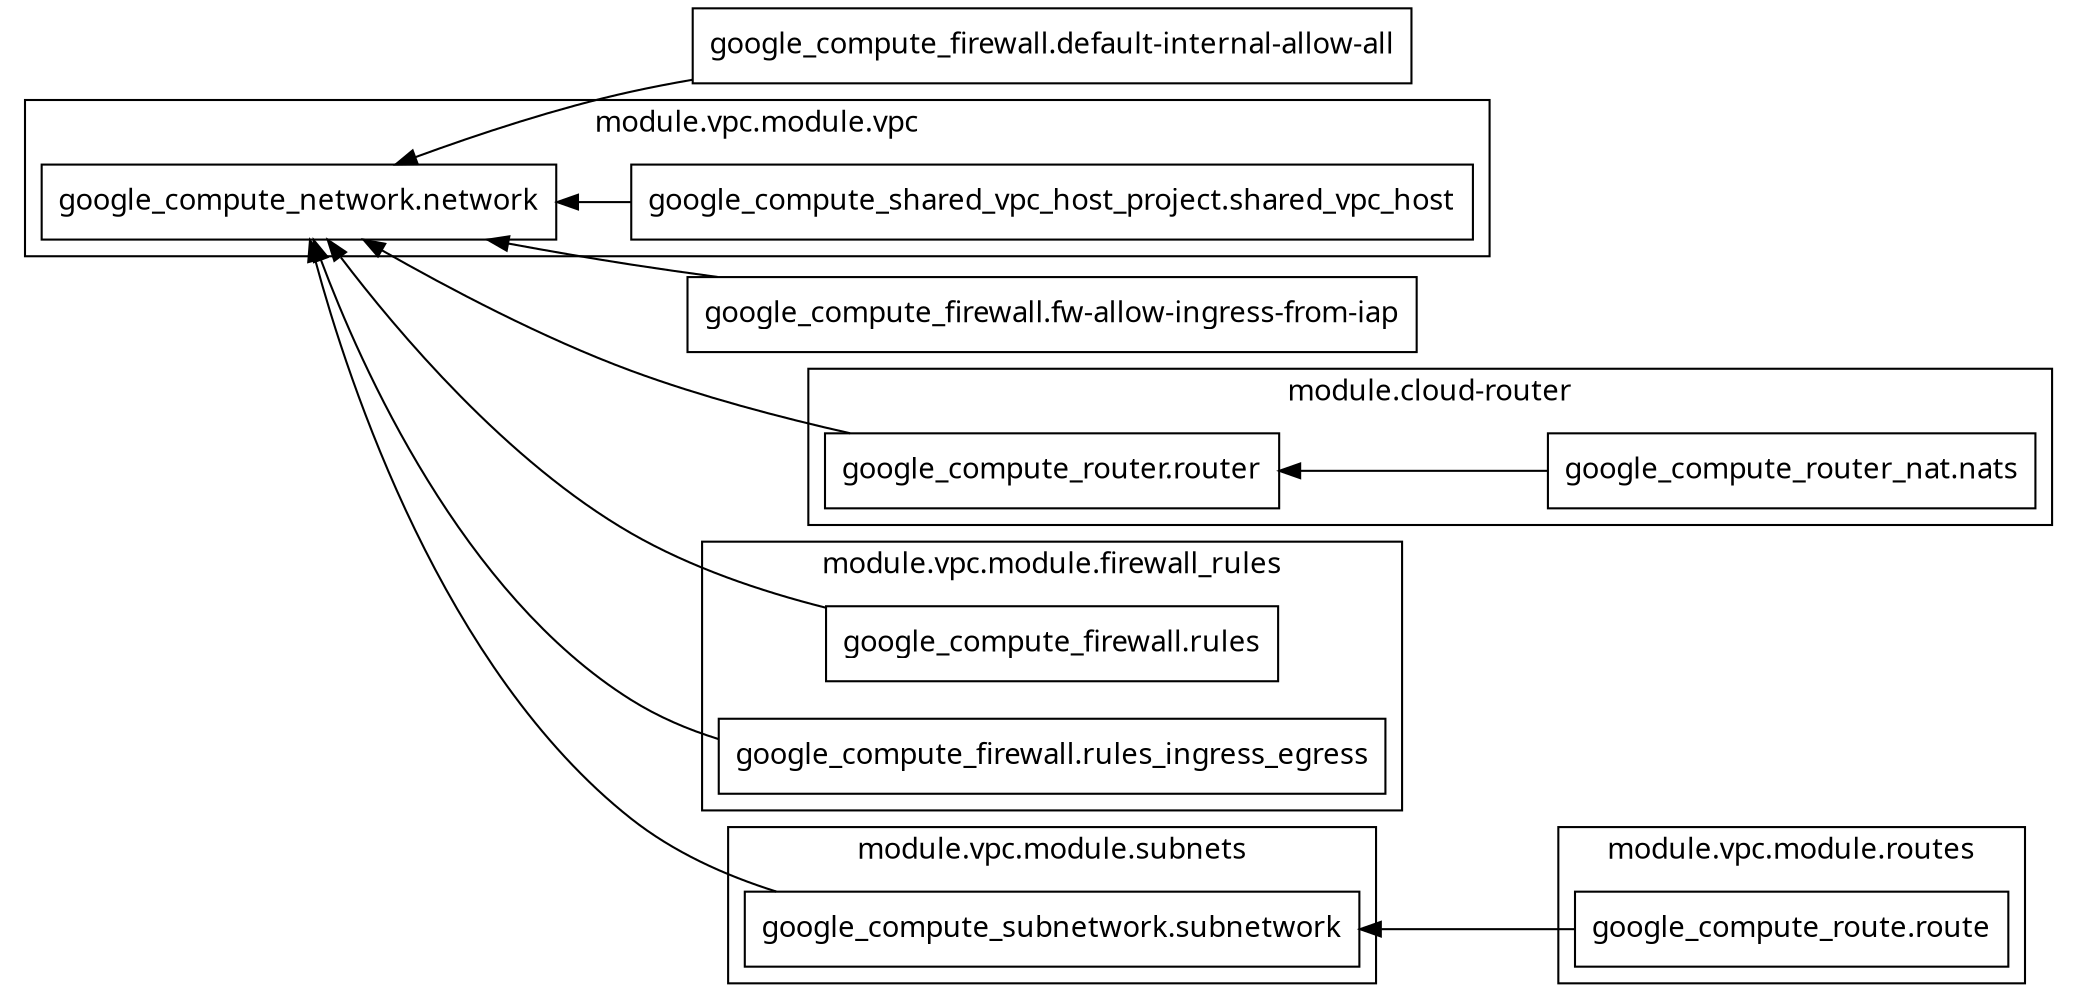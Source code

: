 digraph G {
  rankdir = "RL";
  node [shape = rect, fontname = "sans-serif"];
  "google_compute_firewall.default-internal-allow-all" [label="google_compute_firewall.default-internal-allow-all"];
  "google_compute_firewall.fw-allow-ingress-from-iap" [label="google_compute_firewall.fw-allow-ingress-from-iap"];
  subgraph "cluster_module.cloud-router" {
    label = "module.cloud-router"
    fontname = "sans-serif"
    "module.cloud-router.google_compute_router.router" [label="google_compute_router.router"];
    "module.cloud-router.google_compute_router_nat.nats" [label="google_compute_router_nat.nats"];
  }
  subgraph "cluster_module.vpc.module.firewall_rules" {
    label = "module.vpc.module.firewall_rules"
    fontname = "sans-serif"
    "module.vpc.module.firewall_rules.google_compute_firewall.rules" [label="google_compute_firewall.rules"];
    "module.vpc.module.firewall_rules.google_compute_firewall.rules_ingress_egress" [label="google_compute_firewall.rules_ingress_egress"];
  }
  subgraph "cluster_module.vpc.module.routes" {
    label = "module.vpc.module.routes"
    fontname = "sans-serif"
    "module.vpc.module.routes.google_compute_route.route" [label="google_compute_route.route"];
  }
  subgraph "cluster_module.vpc.module.subnets" {
    label = "module.vpc.module.subnets"
    fontname = "sans-serif"
    "module.vpc.module.subnets.google_compute_subnetwork.subnetwork" [label="google_compute_subnetwork.subnetwork"];
  }
  subgraph "cluster_module.vpc.module.vpc" {
    label = "module.vpc.module.vpc"
    fontname = "sans-serif"
    "module.vpc.module.vpc.google_compute_network.network" [label="google_compute_network.network"];
    "module.vpc.module.vpc.google_compute_shared_vpc_host_project.shared_vpc_host" [label="google_compute_shared_vpc_host_project.shared_vpc_host"];
  }
  "google_compute_firewall.default-internal-allow-all" -> "module.vpc.module.vpc.google_compute_network.network";
  "google_compute_firewall.fw-allow-ingress-from-iap" -> "module.vpc.module.vpc.google_compute_network.network";
  "module.cloud-router.google_compute_router.router" -> "module.vpc.module.vpc.google_compute_network.network";
  "module.cloud-router.google_compute_router_nat.nats" -> "module.cloud-router.google_compute_router.router";
  "module.vpc.module.firewall_rules.google_compute_firewall.rules" -> "module.vpc.module.vpc.google_compute_network.network";
  "module.vpc.module.firewall_rules.google_compute_firewall.rules_ingress_egress" -> "module.vpc.module.vpc.google_compute_network.network";
  "module.vpc.module.routes.google_compute_route.route" -> "module.vpc.module.subnets.google_compute_subnetwork.subnetwork";
  "module.vpc.module.subnets.google_compute_subnetwork.subnetwork" -> "module.vpc.module.vpc.google_compute_network.network";
  "module.vpc.module.vpc.google_compute_shared_vpc_host_project.shared_vpc_host" -> "module.vpc.module.vpc.google_compute_network.network";
}

